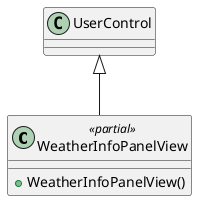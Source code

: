 @startuml
class WeatherInfoPanelView <<partial>> {
    + WeatherInfoPanelView()
}
UserControl <|-- WeatherInfoPanelView
@enduml
